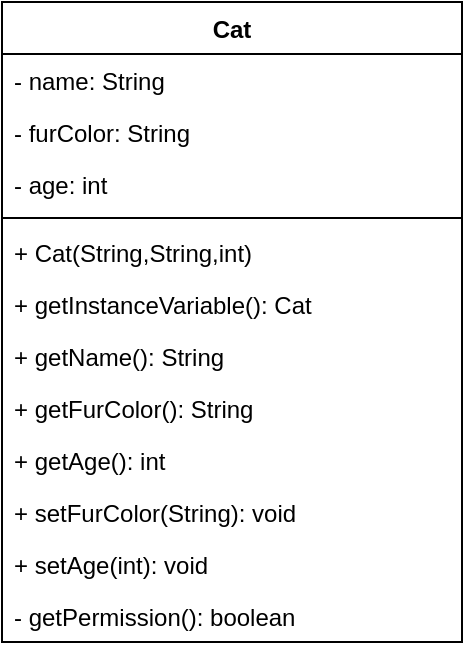 <mxfile>
    <diagram id="OeYZnWh5kS6KYf3mQzRx" name="Cat">
        <mxGraphModel dx="556" dy="614" grid="1" gridSize="10" guides="1" tooltips="1" connect="1" arrows="1" fold="1" page="1" pageScale="1" pageWidth="850" pageHeight="1100" math="0" shadow="0">
            <root>
                <mxCell id="0"/>
                <mxCell id="1" parent="0"/>
                <mxCell id="3" value="Cat" style="swimlane;fontStyle=1;align=center;verticalAlign=top;childLayout=stackLayout;horizontal=1;startSize=26;horizontalStack=0;resizeParent=1;resizeParentMax=0;resizeLast=0;collapsible=1;marginBottom=0;" parent="1" vertex="1">
                    <mxGeometry x="110" y="190" width="230" height="320" as="geometry"/>
                </mxCell>
                <mxCell id="4" value="- name: String" style="text;strokeColor=none;fillColor=none;align=left;verticalAlign=top;spacingLeft=4;spacingRight=4;overflow=hidden;rotatable=0;points=[[0,0.5],[1,0.5]];portConstraint=eastwest;" parent="3" vertex="1">
                    <mxGeometry y="26" width="230" height="26" as="geometry"/>
                </mxCell>
                <mxCell id="16" value="- furColor: String" style="text;strokeColor=none;fillColor=none;align=left;verticalAlign=top;spacingLeft=4;spacingRight=4;overflow=hidden;rotatable=0;points=[[0,0.5],[1,0.5]];portConstraint=eastwest;" vertex="1" parent="3">
                    <mxGeometry y="52" width="230" height="26" as="geometry"/>
                </mxCell>
                <mxCell id="15" value="- age: int" style="text;strokeColor=none;fillColor=none;align=left;verticalAlign=top;spacingLeft=4;spacingRight=4;overflow=hidden;rotatable=0;points=[[0,0.5],[1,0.5]];portConstraint=eastwest;" vertex="1" parent="3">
                    <mxGeometry y="78" width="230" height="26" as="geometry"/>
                </mxCell>
                <mxCell id="5" value="" style="line;strokeWidth=1;fillColor=none;align=left;verticalAlign=middle;spacingTop=-1;spacingLeft=3;spacingRight=3;rotatable=0;labelPosition=right;points=[];portConstraint=eastwest;strokeColor=inherit;" parent="3" vertex="1">
                    <mxGeometry y="104" width="230" height="8" as="geometry"/>
                </mxCell>
                <mxCell id="6" value="+ Cat(String,String,int)" style="text;strokeColor=none;fillColor=none;align=left;verticalAlign=top;spacingLeft=4;spacingRight=4;overflow=hidden;rotatable=0;points=[[0,0.5],[1,0.5]];portConstraint=eastwest;" parent="3" vertex="1">
                    <mxGeometry y="112" width="230" height="26" as="geometry"/>
                </mxCell>
                <mxCell id="12" value="+ getInstanceVariable(): Cat" style="text;strokeColor=none;fillColor=none;align=left;verticalAlign=top;spacingLeft=4;spacingRight=4;overflow=hidden;rotatable=0;points=[[0,0.5],[1,0.5]];portConstraint=eastwest;" vertex="1" parent="3">
                    <mxGeometry y="138" width="230" height="26" as="geometry"/>
                </mxCell>
                <mxCell id="13" value="+ getName(): String" style="text;strokeColor=none;fillColor=none;align=left;verticalAlign=top;spacingLeft=4;spacingRight=4;overflow=hidden;rotatable=0;points=[[0,0.5],[1,0.5]];portConstraint=eastwest;" vertex="1" parent="3">
                    <mxGeometry y="164" width="230" height="26" as="geometry"/>
                </mxCell>
                <mxCell id="14" value="+ getFurColor(): String" style="text;strokeColor=none;fillColor=none;align=left;verticalAlign=top;spacingLeft=4;spacingRight=4;overflow=hidden;rotatable=0;points=[[0,0.5],[1,0.5]];portConstraint=eastwest;" vertex="1" parent="3">
                    <mxGeometry y="190" width="230" height="26" as="geometry"/>
                </mxCell>
                <mxCell id="18" value="+ getAge(): int" style="text;strokeColor=none;fillColor=none;align=left;verticalAlign=top;spacingLeft=4;spacingRight=4;overflow=hidden;rotatable=0;points=[[0,0.5],[1,0.5]];portConstraint=eastwest;" vertex="1" parent="3">
                    <mxGeometry y="216" width="230" height="26" as="geometry"/>
                </mxCell>
                <mxCell id="19" value="+ setFurColor(String): void" style="text;strokeColor=none;fillColor=none;align=left;verticalAlign=top;spacingLeft=4;spacingRight=4;overflow=hidden;rotatable=0;points=[[0,0.5],[1,0.5]];portConstraint=eastwest;" vertex="1" parent="3">
                    <mxGeometry y="242" width="230" height="26" as="geometry"/>
                </mxCell>
                <mxCell id="20" value="+ setAge(int): void" style="text;strokeColor=none;fillColor=none;align=left;verticalAlign=top;spacingLeft=4;spacingRight=4;overflow=hidden;rotatable=0;points=[[0,0.5],[1,0.5]];portConstraint=eastwest;" vertex="1" parent="3">
                    <mxGeometry y="268" width="230" height="26" as="geometry"/>
                </mxCell>
                <mxCell id="21" value="- getPermission(): boolean" style="text;strokeColor=none;fillColor=none;align=left;verticalAlign=top;spacingLeft=4;spacingRight=4;overflow=hidden;rotatable=0;points=[[0,0.5],[1,0.5]];portConstraint=eastwest;" vertex="1" parent="3">
                    <mxGeometry y="294" width="230" height="26" as="geometry"/>
                </mxCell>
            </root>
        </mxGraphModel>
    </diagram>
    <diagram name="App-Cat" id="lG257vK8o5WiH5GFXLDe">
        <mxGraphModel dx="450" dy="614" grid="1" gridSize="10" guides="1" tooltips="1" connect="1" arrows="1" fold="1" page="1" pageScale="1" pageWidth="850" pageHeight="1100" math="0" shadow="0">
            <root>
                <mxCell id="2tIEDZisrTB_G9Bz3hp9-0"/>
                <mxCell id="2tIEDZisrTB_G9Bz3hp9-1" parent="2tIEDZisrTB_G9Bz3hp9-0"/>
                <mxCell id="2tIEDZisrTB_G9Bz3hp9-2" value="Cat" style="swimlane;fontStyle=1;align=center;verticalAlign=top;childLayout=stackLayout;horizontal=1;startSize=26;horizontalStack=0;resizeParent=1;resizeParentMax=0;resizeLast=0;collapsible=1;marginBottom=0;" vertex="1" parent="2tIEDZisrTB_G9Bz3hp9-1">
                    <mxGeometry x="220" y="10" width="230" height="320" as="geometry"/>
                </mxCell>
                <mxCell id="2tIEDZisrTB_G9Bz3hp9-3" value="- name: String" style="text;strokeColor=none;fillColor=none;align=left;verticalAlign=top;spacingLeft=4;spacingRight=4;overflow=hidden;rotatable=0;points=[[0,0.5],[1,0.5]];portConstraint=eastwest;" vertex="1" parent="2tIEDZisrTB_G9Bz3hp9-2">
                    <mxGeometry y="26" width="230" height="26" as="geometry"/>
                </mxCell>
                <mxCell id="2tIEDZisrTB_G9Bz3hp9-4" value="- furColor: String" style="text;strokeColor=none;fillColor=none;align=left;verticalAlign=top;spacingLeft=4;spacingRight=4;overflow=hidden;rotatable=0;points=[[0,0.5],[1,0.5]];portConstraint=eastwest;" vertex="1" parent="2tIEDZisrTB_G9Bz3hp9-2">
                    <mxGeometry y="52" width="230" height="26" as="geometry"/>
                </mxCell>
                <mxCell id="2tIEDZisrTB_G9Bz3hp9-5" value="- age: int" style="text;strokeColor=none;fillColor=none;align=left;verticalAlign=top;spacingLeft=4;spacingRight=4;overflow=hidden;rotatable=0;points=[[0,0.5],[1,0.5]];portConstraint=eastwest;" vertex="1" parent="2tIEDZisrTB_G9Bz3hp9-2">
                    <mxGeometry y="78" width="230" height="26" as="geometry"/>
                </mxCell>
                <mxCell id="2tIEDZisrTB_G9Bz3hp9-6" value="" style="line;strokeWidth=1;fillColor=none;align=left;verticalAlign=middle;spacingTop=-1;spacingLeft=3;spacingRight=3;rotatable=0;labelPosition=right;points=[];portConstraint=eastwest;strokeColor=inherit;" vertex="1" parent="2tIEDZisrTB_G9Bz3hp9-2">
                    <mxGeometry y="104" width="230" height="8" as="geometry"/>
                </mxCell>
                <mxCell id="2tIEDZisrTB_G9Bz3hp9-7" value="+ Cat(String,String,int)" style="text;strokeColor=none;fillColor=none;align=left;verticalAlign=top;spacingLeft=4;spacingRight=4;overflow=hidden;rotatable=0;points=[[0,0.5],[1,0.5]];portConstraint=eastwest;" vertex="1" parent="2tIEDZisrTB_G9Bz3hp9-2">
                    <mxGeometry y="112" width="230" height="26" as="geometry"/>
                </mxCell>
                <mxCell id="2tIEDZisrTB_G9Bz3hp9-8" value="+ getInstanceVariable(): Cat" style="text;strokeColor=none;fillColor=none;align=left;verticalAlign=top;spacingLeft=4;spacingRight=4;overflow=hidden;rotatable=0;points=[[0,0.5],[1,0.5]];portConstraint=eastwest;" vertex="1" parent="2tIEDZisrTB_G9Bz3hp9-2">
                    <mxGeometry y="138" width="230" height="26" as="geometry"/>
                </mxCell>
                <mxCell id="2tIEDZisrTB_G9Bz3hp9-9" value="+ getName(): String" style="text;strokeColor=none;fillColor=none;align=left;verticalAlign=top;spacingLeft=4;spacingRight=4;overflow=hidden;rotatable=0;points=[[0,0.5],[1,0.5]];portConstraint=eastwest;" vertex="1" parent="2tIEDZisrTB_G9Bz3hp9-2">
                    <mxGeometry y="164" width="230" height="26" as="geometry"/>
                </mxCell>
                <mxCell id="2tIEDZisrTB_G9Bz3hp9-10" value="+ getFurColor(): String" style="text;strokeColor=none;fillColor=none;align=left;verticalAlign=top;spacingLeft=4;spacingRight=4;overflow=hidden;rotatable=0;points=[[0,0.5],[1,0.5]];portConstraint=eastwest;" vertex="1" parent="2tIEDZisrTB_G9Bz3hp9-2">
                    <mxGeometry y="190" width="230" height="26" as="geometry"/>
                </mxCell>
                <mxCell id="2tIEDZisrTB_G9Bz3hp9-11" value="+ getAge(): int" style="text;strokeColor=none;fillColor=none;align=left;verticalAlign=top;spacingLeft=4;spacingRight=4;overflow=hidden;rotatable=0;points=[[0,0.5],[1,0.5]];portConstraint=eastwest;" vertex="1" parent="2tIEDZisrTB_G9Bz3hp9-2">
                    <mxGeometry y="216" width="230" height="26" as="geometry"/>
                </mxCell>
                <mxCell id="2tIEDZisrTB_G9Bz3hp9-12" value="+ setFurColor(String): void" style="text;strokeColor=none;fillColor=none;align=left;verticalAlign=top;spacingLeft=4;spacingRight=4;overflow=hidden;rotatable=0;points=[[0,0.5],[1,0.5]];portConstraint=eastwest;" vertex="1" parent="2tIEDZisrTB_G9Bz3hp9-2">
                    <mxGeometry y="242" width="230" height="26" as="geometry"/>
                </mxCell>
                <mxCell id="2tIEDZisrTB_G9Bz3hp9-13" value="+ setAge(int): void" style="text;strokeColor=none;fillColor=none;align=left;verticalAlign=top;spacingLeft=4;spacingRight=4;overflow=hidden;rotatable=0;points=[[0,0.5],[1,0.5]];portConstraint=eastwest;" vertex="1" parent="2tIEDZisrTB_G9Bz3hp9-2">
                    <mxGeometry y="268" width="230" height="26" as="geometry"/>
                </mxCell>
                <mxCell id="2tIEDZisrTB_G9Bz3hp9-14" value="- getPermission(): boolean" style="text;strokeColor=none;fillColor=none;align=left;verticalAlign=top;spacingLeft=4;spacingRight=4;overflow=hidden;rotatable=0;points=[[0,0.5],[1,0.5]];portConstraint=eastwest;" vertex="1" parent="2tIEDZisrTB_G9Bz3hp9-2">
                    <mxGeometry y="294" width="230" height="26" as="geometry"/>
                </mxCell>
                <mxCell id="9mcEfKnu41E-pp_hpFLh-0" value="App&#10;" style="swimlane;fontStyle=1;align=center;verticalAlign=top;childLayout=stackLayout;horizontal=1;startSize=26;horizontalStack=0;resizeParent=1;resizeParentMax=0;resizeLast=0;collapsible=1;marginBottom=0;" vertex="1" parent="2tIEDZisrTB_G9Bz3hp9-1">
                    <mxGeometry x="10" y="10" width="160" height="86" as="geometry"/>
                </mxCell>
                <mxCell id="9mcEfKnu41E-pp_hpFLh-2" value="" style="line;strokeWidth=1;fillColor=none;align=left;verticalAlign=middle;spacingTop=-1;spacingLeft=3;spacingRight=3;rotatable=0;labelPosition=right;points=[];portConstraint=eastwest;strokeColor=inherit;" vertex="1" parent="9mcEfKnu41E-pp_hpFLh-0">
                    <mxGeometry y="26" width="160" height="8" as="geometry"/>
                </mxCell>
                <mxCell id="9mcEfKnu41E-pp_hpFLh-3" value="+ main(String[]): void" style="text;strokeColor=none;fillColor=none;align=left;verticalAlign=top;spacingLeft=4;spacingRight=4;overflow=hidden;rotatable=0;points=[[0,0.5],[1,0.5]];portConstraint=eastwest;fontStyle=4" vertex="1" parent="9mcEfKnu41E-pp_hpFLh-0">
                    <mxGeometry y="34" width="160" height="26" as="geometry"/>
                </mxCell>
                <mxCell id="9mcEfKnu41E-pp_hpFLh-4" value="+ output(String): void" style="text;strokeColor=none;fillColor=none;align=left;verticalAlign=top;spacingLeft=4;spacingRight=4;overflow=hidden;rotatable=0;points=[[0,0.5],[1,0.5]];portConstraint=eastwest;fontStyle=4" vertex="1" parent="9mcEfKnu41E-pp_hpFLh-0">
                    <mxGeometry y="60" width="160" height="26" as="geometry"/>
                </mxCell>
                <mxCell id="9mcEfKnu41E-pp_hpFLh-5" value="" style="endArrow=open;endFill=1;endSize=12;html=1;exitX=1.015;exitY=0.263;exitDx=0;exitDy=0;exitPerimeter=0;" edge="1" parent="2tIEDZisrTB_G9Bz3hp9-1" source="9mcEfKnu41E-pp_hpFLh-3">
                    <mxGeometry width="160" relative="1" as="geometry">
                        <mxPoint x="350" y="230" as="sourcePoint"/>
                        <mxPoint x="220" y="51" as="targetPoint"/>
                    </mxGeometry>
                </mxCell>
            </root>
        </mxGraphModel>
    </diagram>
</mxfile>